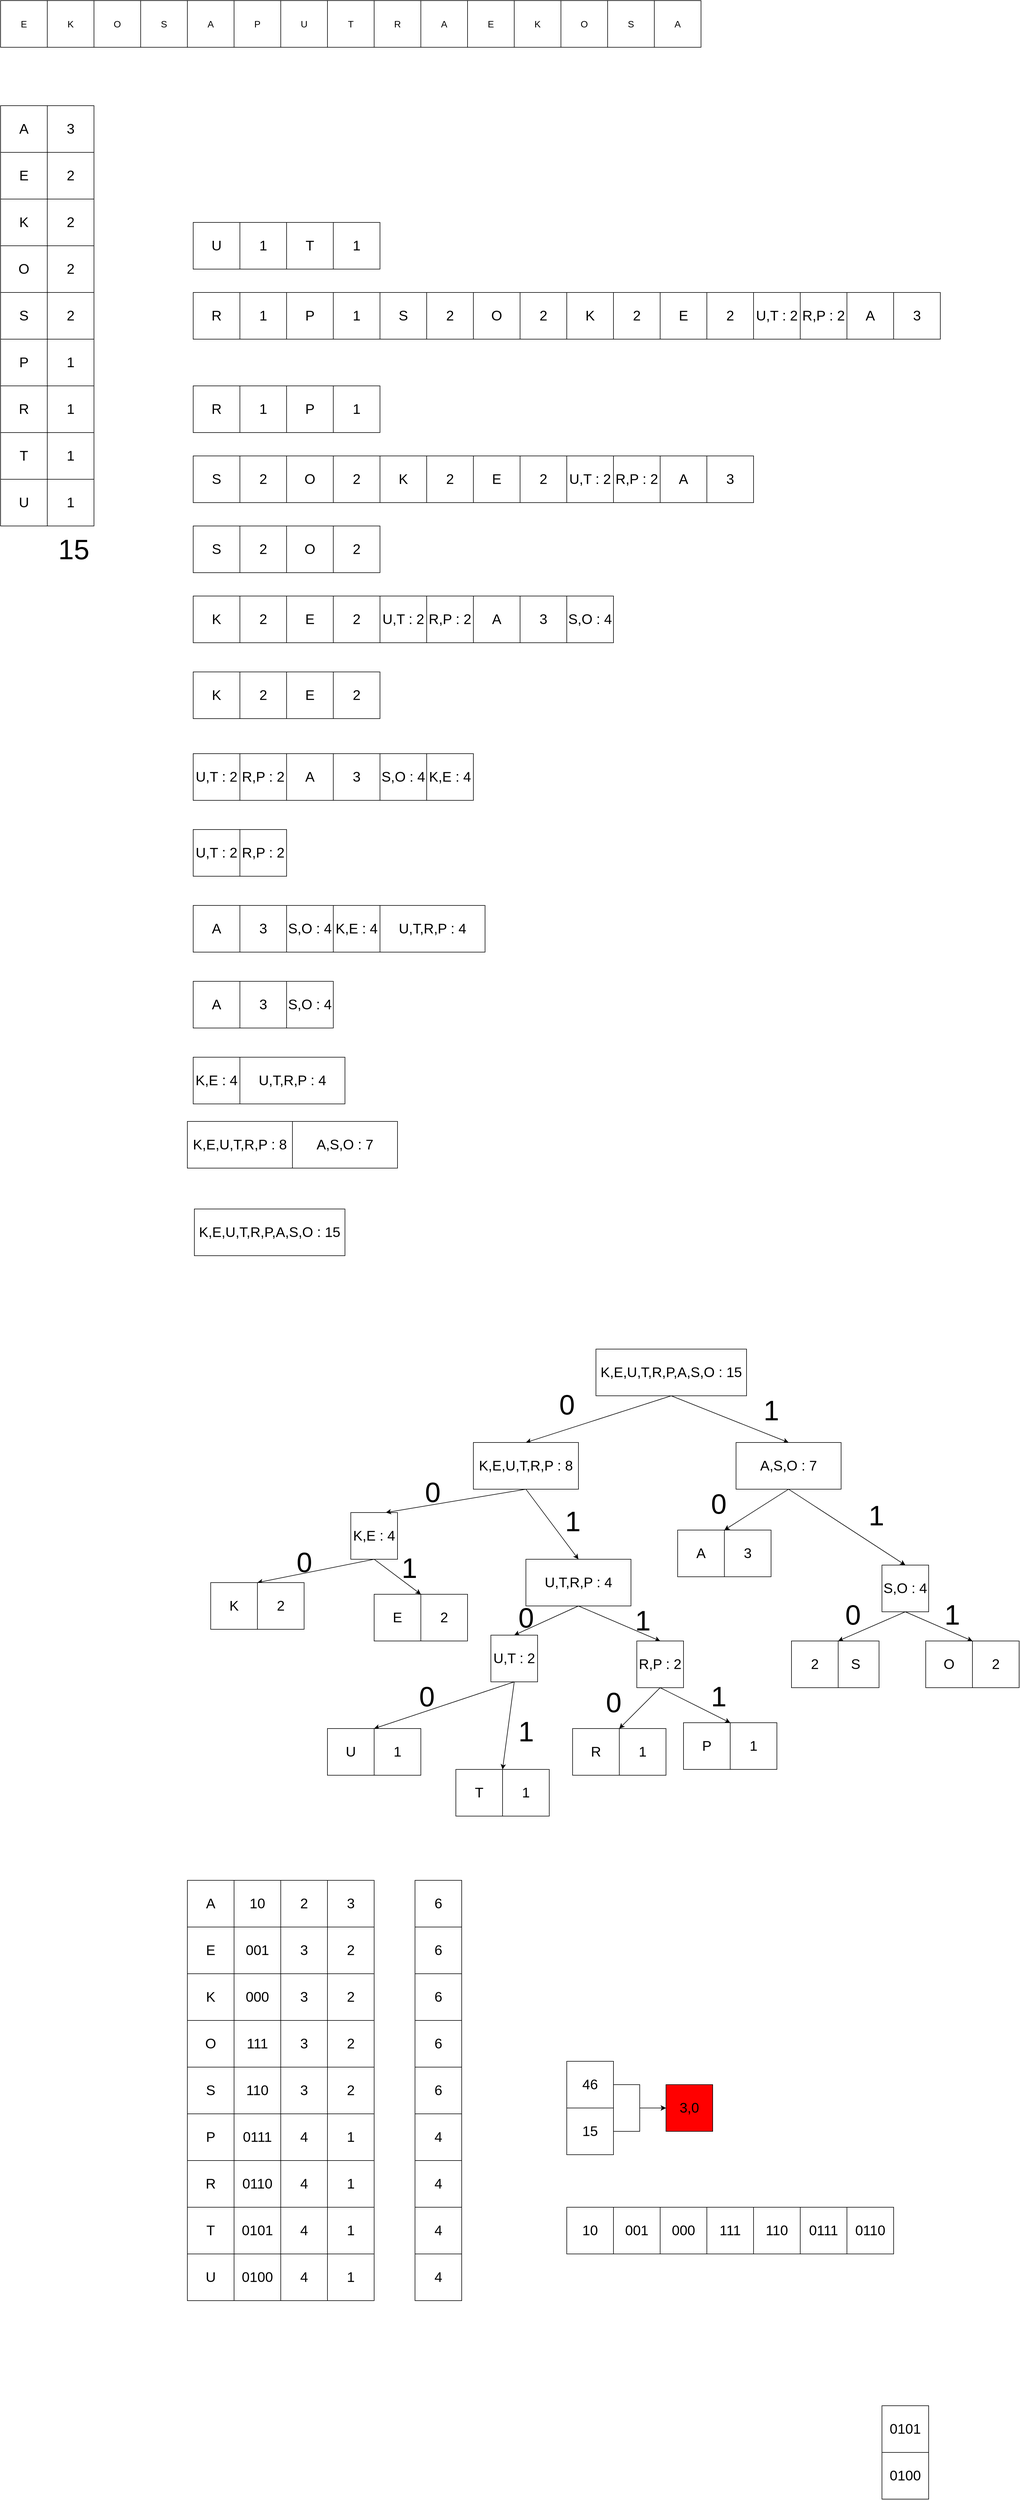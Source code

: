 <mxfile version="14.1.9" type="github">
  <diagram id="KEnG766yOONvj4ruCacH" name="Halaman-1">
    <mxGraphModel dx="1806" dy="1066" grid="1" gridSize="10" guides="1" tooltips="1" connect="1" arrows="1" fold="1" page="1" pageScale="1" pageWidth="50000" pageHeight="50000" math="0" shadow="0">
      <root>
        <mxCell id="0" />
        <mxCell id="1" parent="0" />
        <mxCell id="IFljUYkTpTAAz3V6eXWY-1" value="&lt;font size=&quot;3&quot;&gt;E&lt;/font&gt;" style="whiteSpace=wrap;html=1;aspect=fixed;" vertex="1" parent="1">
          <mxGeometry x="70" y="60" width="80" height="80" as="geometry" />
        </mxCell>
        <mxCell id="IFljUYkTpTAAz3V6eXWY-2" value="&lt;font size=&quot;3&quot;&gt;K&lt;/font&gt;" style="whiteSpace=wrap;html=1;aspect=fixed;" vertex="1" parent="1">
          <mxGeometry x="150" y="60" width="80" height="80" as="geometry" />
        </mxCell>
        <mxCell id="IFljUYkTpTAAz3V6eXWY-3" value="&lt;font size=&quot;3&quot;&gt;O&lt;/font&gt;" style="whiteSpace=wrap;html=1;aspect=fixed;" vertex="1" parent="1">
          <mxGeometry x="230" y="60" width="80" height="80" as="geometry" />
        </mxCell>
        <mxCell id="IFljUYkTpTAAz3V6eXWY-4" value="&lt;font size=&quot;3&quot;&gt;S&lt;/font&gt;" style="whiteSpace=wrap;html=1;aspect=fixed;" vertex="1" parent="1">
          <mxGeometry x="310" y="60" width="80" height="80" as="geometry" />
        </mxCell>
        <mxCell id="IFljUYkTpTAAz3V6eXWY-5" value="&lt;font size=&quot;3&quot;&gt;A&lt;/font&gt;" style="whiteSpace=wrap;html=1;aspect=fixed;" vertex="1" parent="1">
          <mxGeometry x="390" y="60" width="80" height="80" as="geometry" />
        </mxCell>
        <mxCell id="IFljUYkTpTAAz3V6eXWY-6" value="&lt;font size=&quot;3&quot;&gt;P&lt;/font&gt;" style="whiteSpace=wrap;html=1;aspect=fixed;" vertex="1" parent="1">
          <mxGeometry x="470" y="60" width="80" height="80" as="geometry" />
        </mxCell>
        <mxCell id="IFljUYkTpTAAz3V6eXWY-7" value="&lt;font size=&quot;3&quot;&gt;U&lt;/font&gt;" style="whiteSpace=wrap;html=1;aspect=fixed;" vertex="1" parent="1">
          <mxGeometry x="550" y="60" width="80" height="80" as="geometry" />
        </mxCell>
        <mxCell id="IFljUYkTpTAAz3V6eXWY-8" value="&lt;font size=&quot;3&quot;&gt;T&lt;/font&gt;" style="whiteSpace=wrap;html=1;aspect=fixed;" vertex="1" parent="1">
          <mxGeometry x="630" y="60" width="80" height="80" as="geometry" />
        </mxCell>
        <mxCell id="IFljUYkTpTAAz3V6eXWY-9" value="&lt;font size=&quot;3&quot;&gt;R&lt;/font&gt;" style="whiteSpace=wrap;html=1;aspect=fixed;" vertex="1" parent="1">
          <mxGeometry x="710" y="60" width="80" height="80" as="geometry" />
        </mxCell>
        <mxCell id="IFljUYkTpTAAz3V6eXWY-10" value="&lt;font size=&quot;3&quot;&gt;A&lt;/font&gt;" style="whiteSpace=wrap;html=1;aspect=fixed;" vertex="1" parent="1">
          <mxGeometry x="790" y="60" width="80" height="80" as="geometry" />
        </mxCell>
        <mxCell id="IFljUYkTpTAAz3V6eXWY-11" value="&lt;font size=&quot;3&quot;&gt;E&lt;/font&gt;" style="whiteSpace=wrap;html=1;aspect=fixed;" vertex="1" parent="1">
          <mxGeometry x="870" y="60" width="80" height="80" as="geometry" />
        </mxCell>
        <mxCell id="IFljUYkTpTAAz3V6eXWY-12" value="&lt;font size=&quot;3&quot;&gt;K&lt;/font&gt;" style="whiteSpace=wrap;html=1;aspect=fixed;" vertex="1" parent="1">
          <mxGeometry x="950" y="60" width="80" height="80" as="geometry" />
        </mxCell>
        <mxCell id="IFljUYkTpTAAz3V6eXWY-13" value="&lt;font size=&quot;3&quot;&gt;O&lt;/font&gt;" style="whiteSpace=wrap;html=1;aspect=fixed;" vertex="1" parent="1">
          <mxGeometry x="1030" y="60" width="80" height="80" as="geometry" />
        </mxCell>
        <mxCell id="IFljUYkTpTAAz3V6eXWY-14" value="&lt;font size=&quot;3&quot;&gt;S&lt;/font&gt;" style="whiteSpace=wrap;html=1;aspect=fixed;" vertex="1" parent="1">
          <mxGeometry x="1110" y="60" width="80" height="80" as="geometry" />
        </mxCell>
        <mxCell id="IFljUYkTpTAAz3V6eXWY-15" value="&lt;font size=&quot;3&quot;&gt;A&lt;/font&gt;" style="whiteSpace=wrap;html=1;aspect=fixed;" vertex="1" parent="1">
          <mxGeometry x="1190" y="60" width="80" height="80" as="geometry" />
        </mxCell>
        <mxCell id="IFljUYkTpTAAz3V6eXWY-16" value="&lt;font style=&quot;font-size: 24px&quot;&gt;E&lt;/font&gt;" style="whiteSpace=wrap;html=1;aspect=fixed;" vertex="1" parent="1">
          <mxGeometry x="70" y="320" width="80" height="80" as="geometry" />
        </mxCell>
        <mxCell id="IFljUYkTpTAAz3V6eXWY-17" value="&lt;font style=&quot;font-size: 24px&quot;&gt;K&lt;/font&gt;" style="whiteSpace=wrap;html=1;aspect=fixed;" vertex="1" parent="1">
          <mxGeometry x="70" y="400" width="80" height="80" as="geometry" />
        </mxCell>
        <mxCell id="IFljUYkTpTAAz3V6eXWY-18" value="&lt;font style=&quot;font-size: 24px&quot;&gt;O&lt;/font&gt;" style="whiteSpace=wrap;html=1;aspect=fixed;" vertex="1" parent="1">
          <mxGeometry x="70" y="480" width="80" height="80" as="geometry" />
        </mxCell>
        <mxCell id="IFljUYkTpTAAz3V6eXWY-19" value="&lt;font style=&quot;font-size: 24px&quot;&gt;S&lt;/font&gt;" style="whiteSpace=wrap;html=1;aspect=fixed;" vertex="1" parent="1">
          <mxGeometry x="70" y="560" width="80" height="80" as="geometry" />
        </mxCell>
        <mxCell id="IFljUYkTpTAAz3V6eXWY-20" value="&lt;font style=&quot;font-size: 24px&quot;&gt;A&lt;/font&gt;" style="whiteSpace=wrap;html=1;aspect=fixed;" vertex="1" parent="1">
          <mxGeometry x="70" y="240" width="80" height="80" as="geometry" />
        </mxCell>
        <mxCell id="IFljUYkTpTAAz3V6eXWY-21" value="&lt;font style=&quot;font-size: 24px&quot;&gt;2&lt;/font&gt;" style="whiteSpace=wrap;html=1;aspect=fixed;" vertex="1" parent="1">
          <mxGeometry x="150" y="320" width="80" height="80" as="geometry" />
        </mxCell>
        <mxCell id="IFljUYkTpTAAz3V6eXWY-22" value="&lt;font style=&quot;font-size: 24px&quot;&gt;2&lt;/font&gt;" style="whiteSpace=wrap;html=1;aspect=fixed;" vertex="1" parent="1">
          <mxGeometry x="150" y="400" width="80" height="80" as="geometry" />
        </mxCell>
        <mxCell id="IFljUYkTpTAAz3V6eXWY-23" value="&lt;font style=&quot;font-size: 24px&quot;&gt;2&lt;/font&gt;" style="whiteSpace=wrap;html=1;aspect=fixed;" vertex="1" parent="1">
          <mxGeometry x="150" y="480" width="80" height="80" as="geometry" />
        </mxCell>
        <mxCell id="IFljUYkTpTAAz3V6eXWY-24" value="&lt;font style=&quot;font-size: 24px&quot;&gt;2&lt;/font&gt;" style="whiteSpace=wrap;html=1;aspect=fixed;" vertex="1" parent="1">
          <mxGeometry x="150" y="560" width="80" height="80" as="geometry" />
        </mxCell>
        <mxCell id="IFljUYkTpTAAz3V6eXWY-25" value="&lt;font style=&quot;font-size: 24px&quot;&gt;3&lt;/font&gt;" style="whiteSpace=wrap;html=1;aspect=fixed;" vertex="1" parent="1">
          <mxGeometry x="150" y="240" width="80" height="80" as="geometry" />
        </mxCell>
        <mxCell id="IFljUYkTpTAAz3V6eXWY-26" value="&lt;font style=&quot;font-size: 24px&quot;&gt;P&lt;/font&gt;" style="whiteSpace=wrap;html=1;aspect=fixed;" vertex="1" parent="1">
          <mxGeometry x="70" y="640" width="80" height="80" as="geometry" />
        </mxCell>
        <mxCell id="IFljUYkTpTAAz3V6eXWY-27" value="&lt;span style=&quot;font-size: 24px&quot;&gt;1&lt;/span&gt;" style="whiteSpace=wrap;html=1;aspect=fixed;" vertex="1" parent="1">
          <mxGeometry x="150" y="640" width="80" height="80" as="geometry" />
        </mxCell>
        <mxCell id="IFljUYkTpTAAz3V6eXWY-28" value="&lt;font style=&quot;font-size: 24px&quot;&gt;U&lt;/font&gt;" style="whiteSpace=wrap;html=1;aspect=fixed;" vertex="1" parent="1">
          <mxGeometry x="70" y="880" width="80" height="80" as="geometry" />
        </mxCell>
        <mxCell id="IFljUYkTpTAAz3V6eXWY-29" value="&lt;span style=&quot;font-size: 24px&quot;&gt;1&lt;/span&gt;" style="whiteSpace=wrap;html=1;aspect=fixed;" vertex="1" parent="1">
          <mxGeometry x="150" y="880" width="80" height="80" as="geometry" />
        </mxCell>
        <mxCell id="IFljUYkTpTAAz3V6eXWY-30" value="&lt;font style=&quot;font-size: 24px&quot;&gt;T&lt;/font&gt;" style="whiteSpace=wrap;html=1;aspect=fixed;" vertex="1" parent="1">
          <mxGeometry x="70" y="800" width="80" height="80" as="geometry" />
        </mxCell>
        <mxCell id="IFljUYkTpTAAz3V6eXWY-31" value="&lt;span style=&quot;font-size: 24px&quot;&gt;1&lt;/span&gt;" style="whiteSpace=wrap;html=1;aspect=fixed;" vertex="1" parent="1">
          <mxGeometry x="150" y="800" width="80" height="80" as="geometry" />
        </mxCell>
        <mxCell id="IFljUYkTpTAAz3V6eXWY-32" value="&lt;font style=&quot;font-size: 24px&quot;&gt;R&lt;/font&gt;" style="whiteSpace=wrap;html=1;aspect=fixed;" vertex="1" parent="1">
          <mxGeometry x="70" y="720" width="80" height="80" as="geometry" />
        </mxCell>
        <mxCell id="IFljUYkTpTAAz3V6eXWY-33" value="&lt;span style=&quot;font-size: 24px&quot;&gt;1&lt;/span&gt;" style="whiteSpace=wrap;html=1;aspect=fixed;" vertex="1" parent="1">
          <mxGeometry x="150" y="720" width="80" height="80" as="geometry" />
        </mxCell>
        <mxCell id="IFljUYkTpTAAz3V6eXWY-81" value="&lt;font style=&quot;font-size: 24px&quot;&gt;R&lt;/font&gt;" style="whiteSpace=wrap;html=1;aspect=fixed;" vertex="1" parent="1">
          <mxGeometry x="400" y="560" width="80" height="80" as="geometry" />
        </mxCell>
        <mxCell id="IFljUYkTpTAAz3V6eXWY-82" value="&lt;span style=&quot;font-size: 24px&quot;&gt;1&lt;/span&gt;" style="whiteSpace=wrap;html=1;aspect=fixed;" vertex="1" parent="1">
          <mxGeometry x="480" y="560" width="80" height="80" as="geometry" />
        </mxCell>
        <mxCell id="IFljUYkTpTAAz3V6eXWY-83" value="&lt;font style=&quot;font-size: 24px&quot;&gt;P&lt;/font&gt;" style="whiteSpace=wrap;html=1;aspect=fixed;" vertex="1" parent="1">
          <mxGeometry x="560" y="560" width="80" height="80" as="geometry" />
        </mxCell>
        <mxCell id="IFljUYkTpTAAz3V6eXWY-84" value="&lt;span style=&quot;font-size: 24px&quot;&gt;1&lt;/span&gt;" style="whiteSpace=wrap;html=1;aspect=fixed;" vertex="1" parent="1">
          <mxGeometry x="640" y="560" width="80" height="80" as="geometry" />
        </mxCell>
        <mxCell id="IFljUYkTpTAAz3V6eXWY-85" value="&lt;font style=&quot;font-size: 24px&quot;&gt;S&lt;/font&gt;" style="whiteSpace=wrap;html=1;aspect=fixed;" vertex="1" parent="1">
          <mxGeometry x="400" y="840" width="80" height="80" as="geometry" />
        </mxCell>
        <mxCell id="IFljUYkTpTAAz3V6eXWY-86" value="&lt;font style=&quot;font-size: 24px&quot;&gt;2&lt;/font&gt;" style="whiteSpace=wrap;html=1;aspect=fixed;" vertex="1" parent="1">
          <mxGeometry x="480" y="840" width="80" height="80" as="geometry" />
        </mxCell>
        <mxCell id="IFljUYkTpTAAz3V6eXWY-87" value="&lt;font style=&quot;font-size: 24px&quot;&gt;O&lt;/font&gt;" style="whiteSpace=wrap;html=1;aspect=fixed;" vertex="1" parent="1">
          <mxGeometry x="560" y="840" width="80" height="80" as="geometry" />
        </mxCell>
        <mxCell id="IFljUYkTpTAAz3V6eXWY-88" value="&lt;font style=&quot;font-size: 24px&quot;&gt;2&lt;/font&gt;" style="whiteSpace=wrap;html=1;aspect=fixed;" vertex="1" parent="1">
          <mxGeometry x="640" y="840" width="80" height="80" as="geometry" />
        </mxCell>
        <mxCell id="IFljUYkTpTAAz3V6eXWY-89" value="&lt;font style=&quot;font-size: 24px&quot;&gt;K&lt;/font&gt;" style="whiteSpace=wrap;html=1;aspect=fixed;" vertex="1" parent="1">
          <mxGeometry x="720" y="840" width="80" height="80" as="geometry" />
        </mxCell>
        <mxCell id="IFljUYkTpTAAz3V6eXWY-90" value="&lt;font style=&quot;font-size: 24px&quot;&gt;2&lt;/font&gt;" style="whiteSpace=wrap;html=1;aspect=fixed;" vertex="1" parent="1">
          <mxGeometry x="800" y="840" width="80" height="80" as="geometry" />
        </mxCell>
        <mxCell id="IFljUYkTpTAAz3V6eXWY-91" value="&lt;font style=&quot;font-size: 24px&quot;&gt;E&lt;/font&gt;" style="whiteSpace=wrap;html=1;aspect=fixed;" vertex="1" parent="1">
          <mxGeometry x="880" y="840" width="80" height="80" as="geometry" />
        </mxCell>
        <mxCell id="IFljUYkTpTAAz3V6eXWY-92" value="&lt;font style=&quot;font-size: 24px&quot;&gt;2&lt;/font&gt;" style="whiteSpace=wrap;html=1;aspect=fixed;" vertex="1" parent="1">
          <mxGeometry x="960" y="840" width="80" height="80" as="geometry" />
        </mxCell>
        <mxCell id="IFljUYkTpTAAz3V6eXWY-93" value="&lt;font style=&quot;font-size: 24px&quot;&gt;A&lt;/font&gt;" style="whiteSpace=wrap;html=1;aspect=fixed;" vertex="1" parent="1">
          <mxGeometry x="1200" y="840" width="80" height="80" as="geometry" />
        </mxCell>
        <mxCell id="IFljUYkTpTAAz3V6eXWY-94" value="&lt;font style=&quot;font-size: 24px&quot;&gt;3&lt;/font&gt;" style="whiteSpace=wrap;html=1;aspect=fixed;" vertex="1" parent="1">
          <mxGeometry x="1280" y="840" width="80" height="80" as="geometry" />
        </mxCell>
        <mxCell id="IFljUYkTpTAAz3V6eXWY-95" value="&lt;font style=&quot;font-size: 24px&quot;&gt;U&lt;/font&gt;" style="whiteSpace=wrap;html=1;aspect=fixed;" vertex="1" parent="1">
          <mxGeometry x="400" y="440" width="80" height="80" as="geometry" />
        </mxCell>
        <mxCell id="IFljUYkTpTAAz3V6eXWY-96" value="&lt;span style=&quot;font-size: 24px&quot;&gt;1&lt;/span&gt;" style="whiteSpace=wrap;html=1;aspect=fixed;" vertex="1" parent="1">
          <mxGeometry x="480" y="440" width="80" height="80" as="geometry" />
        </mxCell>
        <mxCell id="IFljUYkTpTAAz3V6eXWY-97" value="&lt;font style=&quot;font-size: 24px&quot;&gt;T&lt;/font&gt;" style="whiteSpace=wrap;html=1;aspect=fixed;" vertex="1" parent="1">
          <mxGeometry x="560" y="440" width="80" height="80" as="geometry" />
        </mxCell>
        <mxCell id="IFljUYkTpTAAz3V6eXWY-98" value="&lt;span style=&quot;font-size: 24px&quot;&gt;1&lt;/span&gt;" style="whiteSpace=wrap;html=1;aspect=fixed;" vertex="1" parent="1">
          <mxGeometry x="640" y="440" width="80" height="80" as="geometry" />
        </mxCell>
        <mxCell id="IFljUYkTpTAAz3V6eXWY-99" value="&lt;span style=&quot;font-size: 24px&quot;&gt;U,T : 2&lt;/span&gt;" style="whiteSpace=wrap;html=1;aspect=fixed;" vertex="1" parent="1">
          <mxGeometry x="1040" y="840" width="80" height="80" as="geometry" />
        </mxCell>
        <mxCell id="IFljUYkTpTAAz3V6eXWY-105" value="&lt;font style=&quot;font-size: 24px&quot;&gt;R&lt;/font&gt;" style="whiteSpace=wrap;html=1;aspect=fixed;" vertex="1" parent="1">
          <mxGeometry x="400" y="720" width="80" height="80" as="geometry" />
        </mxCell>
        <mxCell id="IFljUYkTpTAAz3V6eXWY-106" value="&lt;span style=&quot;font-size: 24px&quot;&gt;1&lt;/span&gt;" style="whiteSpace=wrap;html=1;aspect=fixed;" vertex="1" parent="1">
          <mxGeometry x="480" y="720" width="80" height="80" as="geometry" />
        </mxCell>
        <mxCell id="IFljUYkTpTAAz3V6eXWY-107" value="&lt;font style=&quot;font-size: 24px&quot;&gt;P&lt;/font&gt;" style="whiteSpace=wrap;html=1;aspect=fixed;" vertex="1" parent="1">
          <mxGeometry x="560" y="720" width="80" height="80" as="geometry" />
        </mxCell>
        <mxCell id="IFljUYkTpTAAz3V6eXWY-108" value="&lt;span style=&quot;font-size: 24px&quot;&gt;1&lt;/span&gt;" style="whiteSpace=wrap;html=1;aspect=fixed;" vertex="1" parent="1">
          <mxGeometry x="640" y="720" width="80" height="80" as="geometry" />
        </mxCell>
        <mxCell id="IFljUYkTpTAAz3V6eXWY-109" value="&lt;span style=&quot;font-size: 24px&quot;&gt;R,P : 2&lt;/span&gt;" style="whiteSpace=wrap;html=1;aspect=fixed;" vertex="1" parent="1">
          <mxGeometry x="1120" y="840" width="80" height="80" as="geometry" />
        </mxCell>
        <mxCell id="IFljUYkTpTAAz3V6eXWY-110" value="&lt;font style=&quot;font-size: 24px&quot;&gt;S&lt;/font&gt;" style="whiteSpace=wrap;html=1;aspect=fixed;" vertex="1" parent="1">
          <mxGeometry x="400" y="960" width="80" height="80" as="geometry" />
        </mxCell>
        <mxCell id="IFljUYkTpTAAz3V6eXWY-111" value="&lt;font style=&quot;font-size: 24px&quot;&gt;2&lt;/font&gt;" style="whiteSpace=wrap;html=1;aspect=fixed;" vertex="1" parent="1">
          <mxGeometry x="480" y="960" width="80" height="80" as="geometry" />
        </mxCell>
        <mxCell id="IFljUYkTpTAAz3V6eXWY-112" value="&lt;font style=&quot;font-size: 24px&quot;&gt;O&lt;/font&gt;" style="whiteSpace=wrap;html=1;aspect=fixed;" vertex="1" parent="1">
          <mxGeometry x="560" y="960" width="80" height="80" as="geometry" />
        </mxCell>
        <mxCell id="IFljUYkTpTAAz3V6eXWY-113" value="&lt;font style=&quot;font-size: 24px&quot;&gt;2&lt;/font&gt;" style="whiteSpace=wrap;html=1;aspect=fixed;" vertex="1" parent="1">
          <mxGeometry x="640" y="960" width="80" height="80" as="geometry" />
        </mxCell>
        <mxCell id="IFljUYkTpTAAz3V6eXWY-114" value="&lt;font style=&quot;font-size: 24px&quot;&gt;S,O : 4&lt;/font&gt;" style="whiteSpace=wrap;html=1;aspect=fixed;" vertex="1" parent="1">
          <mxGeometry x="1040" y="1080" width="80" height="80" as="geometry" />
        </mxCell>
        <mxCell id="IFljUYkTpTAAz3V6eXWY-115" value="&lt;font style=&quot;font-size: 24px&quot;&gt;K&lt;/font&gt;" style="whiteSpace=wrap;html=1;aspect=fixed;" vertex="1" parent="1">
          <mxGeometry x="400" y="1080" width="80" height="80" as="geometry" />
        </mxCell>
        <mxCell id="IFljUYkTpTAAz3V6eXWY-116" value="&lt;font style=&quot;font-size: 24px&quot;&gt;2&lt;/font&gt;" style="whiteSpace=wrap;html=1;aspect=fixed;" vertex="1" parent="1">
          <mxGeometry x="480" y="1080" width="80" height="80" as="geometry" />
        </mxCell>
        <mxCell id="IFljUYkTpTAAz3V6eXWY-117" value="&lt;font style=&quot;font-size: 24px&quot;&gt;E&lt;/font&gt;" style="whiteSpace=wrap;html=1;aspect=fixed;" vertex="1" parent="1">
          <mxGeometry x="560" y="1080" width="80" height="80" as="geometry" />
        </mxCell>
        <mxCell id="IFljUYkTpTAAz3V6eXWY-118" value="&lt;font style=&quot;font-size: 24px&quot;&gt;2&lt;/font&gt;" style="whiteSpace=wrap;html=1;aspect=fixed;" vertex="1" parent="1">
          <mxGeometry x="640" y="1080" width="80" height="80" as="geometry" />
        </mxCell>
        <mxCell id="IFljUYkTpTAAz3V6eXWY-119" value="&lt;font style=&quot;font-size: 24px&quot;&gt;A&lt;/font&gt;" style="whiteSpace=wrap;html=1;aspect=fixed;" vertex="1" parent="1">
          <mxGeometry x="880" y="1080" width="80" height="80" as="geometry" />
        </mxCell>
        <mxCell id="IFljUYkTpTAAz3V6eXWY-120" value="&lt;font style=&quot;font-size: 24px&quot;&gt;3&lt;/font&gt;" style="whiteSpace=wrap;html=1;aspect=fixed;" vertex="1" parent="1">
          <mxGeometry x="960" y="1080" width="80" height="80" as="geometry" />
        </mxCell>
        <mxCell id="IFljUYkTpTAAz3V6eXWY-121" value="&lt;span style=&quot;font-size: 24px&quot;&gt;U,T : 2&lt;/span&gt;" style="whiteSpace=wrap;html=1;aspect=fixed;" vertex="1" parent="1">
          <mxGeometry x="720" y="1080" width="80" height="80" as="geometry" />
        </mxCell>
        <mxCell id="IFljUYkTpTAAz3V6eXWY-122" value="&lt;span style=&quot;font-size: 24px&quot;&gt;R,P : 2&lt;/span&gt;" style="whiteSpace=wrap;html=1;aspect=fixed;" vertex="1" parent="1">
          <mxGeometry x="800" y="1080" width="80" height="80" as="geometry" />
        </mxCell>
        <mxCell id="IFljUYkTpTAAz3V6eXWY-123" value="&lt;font style=&quot;font-size: 24px&quot;&gt;K&lt;/font&gt;" style="whiteSpace=wrap;html=1;aspect=fixed;" vertex="1" parent="1">
          <mxGeometry x="400" y="1210" width="80" height="80" as="geometry" />
        </mxCell>
        <mxCell id="IFljUYkTpTAAz3V6eXWY-124" value="&lt;font style=&quot;font-size: 24px&quot;&gt;2&lt;/font&gt;" style="whiteSpace=wrap;html=1;aspect=fixed;" vertex="1" parent="1">
          <mxGeometry x="480" y="1210" width="80" height="80" as="geometry" />
        </mxCell>
        <mxCell id="IFljUYkTpTAAz3V6eXWY-125" value="&lt;font style=&quot;font-size: 24px&quot;&gt;E&lt;/font&gt;" style="whiteSpace=wrap;html=1;aspect=fixed;" vertex="1" parent="1">
          <mxGeometry x="560" y="1210" width="80" height="80" as="geometry" />
        </mxCell>
        <mxCell id="IFljUYkTpTAAz3V6eXWY-126" value="&lt;font style=&quot;font-size: 24px&quot;&gt;2&lt;/font&gt;" style="whiteSpace=wrap;html=1;aspect=fixed;" vertex="1" parent="1">
          <mxGeometry x="640" y="1210" width="80" height="80" as="geometry" />
        </mxCell>
        <mxCell id="IFljUYkTpTAAz3V6eXWY-127" value="&lt;font style=&quot;font-size: 24px&quot;&gt;K,E : 4&lt;/font&gt;" style="whiteSpace=wrap;html=1;aspect=fixed;" vertex="1" parent="1">
          <mxGeometry x="640" y="1610" width="80" height="80" as="geometry" />
        </mxCell>
        <mxCell id="IFljUYkTpTAAz3V6eXWY-128" value="&lt;font style=&quot;font-size: 24px&quot;&gt;S,O : 4&lt;/font&gt;" style="whiteSpace=wrap;html=1;aspect=fixed;" vertex="1" parent="1">
          <mxGeometry x="560" y="1610" width="80" height="80" as="geometry" />
        </mxCell>
        <mxCell id="IFljUYkTpTAAz3V6eXWY-129" value="&lt;font style=&quot;font-size: 24px&quot;&gt;A&lt;/font&gt;" style="whiteSpace=wrap;html=1;aspect=fixed;" vertex="1" parent="1">
          <mxGeometry x="400" y="1610" width="80" height="80" as="geometry" />
        </mxCell>
        <mxCell id="IFljUYkTpTAAz3V6eXWY-130" value="&lt;font style=&quot;font-size: 24px&quot;&gt;3&lt;/font&gt;" style="whiteSpace=wrap;html=1;aspect=fixed;" vertex="1" parent="1">
          <mxGeometry x="480" y="1610" width="80" height="80" as="geometry" />
        </mxCell>
        <mxCell id="IFljUYkTpTAAz3V6eXWY-131" value="&lt;span style=&quot;font-size: 24px&quot;&gt;U,T : 2&lt;/span&gt;" style="whiteSpace=wrap;html=1;aspect=fixed;" vertex="1" parent="1">
          <mxGeometry x="400" y="1350" width="80" height="80" as="geometry" />
        </mxCell>
        <mxCell id="IFljUYkTpTAAz3V6eXWY-132" value="&lt;span style=&quot;font-size: 24px&quot;&gt;R,P : 2&lt;/span&gt;" style="whiteSpace=wrap;html=1;aspect=fixed;" vertex="1" parent="1">
          <mxGeometry x="480" y="1350" width="80" height="80" as="geometry" />
        </mxCell>
        <mxCell id="IFljUYkTpTAAz3V6eXWY-133" value="&lt;span style=&quot;font-size: 24px&quot;&gt;U,T : 2&lt;/span&gt;" style="whiteSpace=wrap;html=1;aspect=fixed;" vertex="1" parent="1">
          <mxGeometry x="400" y="1480" width="80" height="80" as="geometry" />
        </mxCell>
        <mxCell id="IFljUYkTpTAAz3V6eXWY-134" value="&lt;span style=&quot;font-size: 24px&quot;&gt;R,P : 2&lt;/span&gt;" style="whiteSpace=wrap;html=1;aspect=fixed;" vertex="1" parent="1">
          <mxGeometry x="480" y="1480" width="80" height="80" as="geometry" />
        </mxCell>
        <mxCell id="IFljUYkTpTAAz3V6eXWY-139" value="&lt;font style=&quot;font-size: 24px&quot;&gt;U,T,R,P : 4&lt;/font&gt;" style="rounded=0;whiteSpace=wrap;html=1;" vertex="1" parent="1">
          <mxGeometry x="720" y="1610" width="180" height="80" as="geometry" />
        </mxCell>
        <mxCell id="IFljUYkTpTAAz3V6eXWY-140" value="&lt;font style=&quot;font-size: 24px&quot;&gt;K,E : 4&lt;/font&gt;" style="whiteSpace=wrap;html=1;aspect=fixed;" vertex="1" parent="1">
          <mxGeometry x="800" y="1350" width="80" height="80" as="geometry" />
        </mxCell>
        <mxCell id="IFljUYkTpTAAz3V6eXWY-141" value="&lt;font style=&quot;font-size: 24px&quot;&gt;S,O : 4&lt;/font&gt;" style="whiteSpace=wrap;html=1;aspect=fixed;" vertex="1" parent="1">
          <mxGeometry x="720" y="1350" width="80" height="80" as="geometry" />
        </mxCell>
        <mxCell id="IFljUYkTpTAAz3V6eXWY-142" value="&lt;font style=&quot;font-size: 24px&quot;&gt;A&lt;/font&gt;" style="whiteSpace=wrap;html=1;aspect=fixed;" vertex="1" parent="1">
          <mxGeometry x="560" y="1350" width="80" height="80" as="geometry" />
        </mxCell>
        <mxCell id="IFljUYkTpTAAz3V6eXWY-143" value="&lt;font style=&quot;font-size: 24px&quot;&gt;3&lt;/font&gt;" style="whiteSpace=wrap;html=1;aspect=fixed;" vertex="1" parent="1">
          <mxGeometry x="640" y="1350" width="80" height="80" as="geometry" />
        </mxCell>
        <mxCell id="IFljUYkTpTAAz3V6eXWY-226" style="edgeStyle=none;rounded=0;orthogonalLoop=1;jettySize=auto;html=1;exitX=0.5;exitY=1;exitDx=0;exitDy=0;entryX=1;entryY=0;entryDx=0;entryDy=0;" edge="1" parent="1" source="IFljUYkTpTAAz3V6eXWY-145" target="IFljUYkTpTAAz3V6eXWY-224">
          <mxGeometry relative="1" as="geometry" />
        </mxCell>
        <mxCell id="IFljUYkTpTAAz3V6eXWY-227" style="edgeStyle=none;rounded=0;orthogonalLoop=1;jettySize=auto;html=1;exitX=0.5;exitY=1;exitDx=0;exitDy=0;entryX=1;entryY=0;entryDx=0;entryDy=0;" edge="1" parent="1" source="IFljUYkTpTAAz3V6eXWY-145" target="IFljUYkTpTAAz3V6eXWY-223">
          <mxGeometry relative="1" as="geometry" />
        </mxCell>
        <mxCell id="IFljUYkTpTAAz3V6eXWY-145" value="&lt;font style=&quot;font-size: 24px&quot;&gt;S,O : 4&lt;/font&gt;" style="whiteSpace=wrap;html=1;aspect=fixed;" vertex="1" parent="1">
          <mxGeometry x="1580" y="2740" width="80" height="80" as="geometry" />
        </mxCell>
        <mxCell id="IFljUYkTpTAAz3V6eXWY-146" value="&lt;font style=&quot;font-size: 24px&quot;&gt;A&lt;/font&gt;" style="whiteSpace=wrap;html=1;aspect=fixed;" vertex="1" parent="1">
          <mxGeometry x="1230" y="2680" width="80" height="80" as="geometry" />
        </mxCell>
        <mxCell id="IFljUYkTpTAAz3V6eXWY-147" value="&lt;font style=&quot;font-size: 24px&quot;&gt;3&lt;/font&gt;" style="whiteSpace=wrap;html=1;aspect=fixed;" vertex="1" parent="1">
          <mxGeometry x="1310" y="2680" width="80" height="80" as="geometry" />
        </mxCell>
        <mxCell id="IFljUYkTpTAAz3V6eXWY-149" value="&lt;span style=&quot;font-size: 24px&quot;&gt;A,S,O : 7&lt;/span&gt;" style="rounded=0;whiteSpace=wrap;html=1;" vertex="1" parent="1">
          <mxGeometry x="570" y="1980" width="180" height="80" as="geometry" />
        </mxCell>
        <mxCell id="IFljUYkTpTAAz3V6eXWY-150" value="&lt;font style=&quot;font-size: 24px&quot;&gt;K,E : 4&lt;/font&gt;" style="whiteSpace=wrap;html=1;aspect=fixed;" vertex="1" parent="1">
          <mxGeometry x="400" y="1870" width="80" height="80" as="geometry" />
        </mxCell>
        <mxCell id="IFljUYkTpTAAz3V6eXWY-154" value="&lt;font style=&quot;font-size: 24px&quot;&gt;U,T,R,P : 4&lt;/font&gt;" style="rounded=0;whiteSpace=wrap;html=1;" vertex="1" parent="1">
          <mxGeometry x="480" y="1870" width="180" height="80" as="geometry" />
        </mxCell>
        <mxCell id="IFljUYkTpTAAz3V6eXWY-165" value="&lt;font style=&quot;font-size: 24px&quot;&gt;S&lt;/font&gt;" style="whiteSpace=wrap;html=1;aspect=fixed;" vertex="1" parent="1">
          <mxGeometry x="720" y="560" width="80" height="80" as="geometry" />
        </mxCell>
        <mxCell id="IFljUYkTpTAAz3V6eXWY-166" value="&lt;font style=&quot;font-size: 24px&quot;&gt;2&lt;/font&gt;" style="whiteSpace=wrap;html=1;aspect=fixed;" vertex="1" parent="1">
          <mxGeometry x="800" y="560" width="80" height="80" as="geometry" />
        </mxCell>
        <mxCell id="IFljUYkTpTAAz3V6eXWY-167" value="&lt;font style=&quot;font-size: 24px&quot;&gt;O&lt;/font&gt;" style="whiteSpace=wrap;html=1;aspect=fixed;" vertex="1" parent="1">
          <mxGeometry x="880" y="560" width="80" height="80" as="geometry" />
        </mxCell>
        <mxCell id="IFljUYkTpTAAz3V6eXWY-168" value="&lt;font style=&quot;font-size: 24px&quot;&gt;2&lt;/font&gt;" style="whiteSpace=wrap;html=1;aspect=fixed;" vertex="1" parent="1">
          <mxGeometry x="960" y="560" width="80" height="80" as="geometry" />
        </mxCell>
        <mxCell id="IFljUYkTpTAAz3V6eXWY-169" value="&lt;font style=&quot;font-size: 24px&quot;&gt;K&lt;/font&gt;" style="whiteSpace=wrap;html=1;aspect=fixed;" vertex="1" parent="1">
          <mxGeometry x="1040" y="560" width="80" height="80" as="geometry" />
        </mxCell>
        <mxCell id="IFljUYkTpTAAz3V6eXWY-170" value="&lt;font style=&quot;font-size: 24px&quot;&gt;2&lt;/font&gt;" style="whiteSpace=wrap;html=1;aspect=fixed;" vertex="1" parent="1">
          <mxGeometry x="1120" y="560" width="80" height="80" as="geometry" />
        </mxCell>
        <mxCell id="IFljUYkTpTAAz3V6eXWY-171" value="&lt;font style=&quot;font-size: 24px&quot;&gt;E&lt;/font&gt;" style="whiteSpace=wrap;html=1;aspect=fixed;" vertex="1" parent="1">
          <mxGeometry x="1200" y="560" width="80" height="80" as="geometry" />
        </mxCell>
        <mxCell id="IFljUYkTpTAAz3V6eXWY-172" value="&lt;font style=&quot;font-size: 24px&quot;&gt;2&lt;/font&gt;" style="whiteSpace=wrap;html=1;aspect=fixed;" vertex="1" parent="1">
          <mxGeometry x="1280" y="560" width="80" height="80" as="geometry" />
        </mxCell>
        <mxCell id="IFljUYkTpTAAz3V6eXWY-173" value="&lt;font style=&quot;font-size: 24px&quot;&gt;A&lt;/font&gt;" style="whiteSpace=wrap;html=1;aspect=fixed;" vertex="1" parent="1">
          <mxGeometry x="1520" y="560" width="80" height="80" as="geometry" />
        </mxCell>
        <mxCell id="IFljUYkTpTAAz3V6eXWY-174" value="&lt;font style=&quot;font-size: 24px&quot;&gt;3&lt;/font&gt;" style="whiteSpace=wrap;html=1;aspect=fixed;" vertex="1" parent="1">
          <mxGeometry x="1600" y="560" width="80" height="80" as="geometry" />
        </mxCell>
        <mxCell id="IFljUYkTpTAAz3V6eXWY-175" value="&lt;span style=&quot;font-size: 24px&quot;&gt;U,T : 2&lt;/span&gt;" style="whiteSpace=wrap;html=1;aspect=fixed;" vertex="1" parent="1">
          <mxGeometry x="1360" y="560" width="80" height="80" as="geometry" />
        </mxCell>
        <mxCell id="IFljUYkTpTAAz3V6eXWY-176" value="&lt;span style=&quot;font-size: 24px&quot;&gt;R,P : 2&lt;/span&gt;" style="whiteSpace=wrap;html=1;aspect=fixed;" vertex="1" parent="1">
          <mxGeometry x="1440" y="560" width="80" height="80" as="geometry" />
        </mxCell>
        <mxCell id="IFljUYkTpTAAz3V6eXWY-232" style="edgeStyle=none;rounded=0;orthogonalLoop=1;jettySize=auto;html=1;exitX=0.5;exitY=1;exitDx=0;exitDy=0;entryX=0;entryY=0;entryDx=0;entryDy=0;" edge="1" parent="1" source="IFljUYkTpTAAz3V6eXWY-196" target="IFljUYkTpTAAz3V6eXWY-229">
          <mxGeometry relative="1" as="geometry" />
        </mxCell>
        <mxCell id="IFljUYkTpTAAz3V6eXWY-234" style="edgeStyle=none;rounded=0;orthogonalLoop=1;jettySize=auto;html=1;exitX=0.5;exitY=1;exitDx=0;exitDy=0;entryX=0;entryY=0;entryDx=0;entryDy=0;" edge="1" parent="1" source="IFljUYkTpTAAz3V6eXWY-196" target="IFljUYkTpTAAz3V6eXWY-231">
          <mxGeometry relative="1" as="geometry" />
        </mxCell>
        <mxCell id="IFljUYkTpTAAz3V6eXWY-196" value="&lt;font style=&quot;font-size: 24px&quot;&gt;K,E : 4&lt;/font&gt;" style="whiteSpace=wrap;html=1;aspect=fixed;" vertex="1" parent="1">
          <mxGeometry x="670" y="2650" width="80" height="80" as="geometry" />
        </mxCell>
        <mxCell id="IFljUYkTpTAAz3V6eXWY-220" style="edgeStyle=none;rounded=0;orthogonalLoop=1;jettySize=auto;html=1;exitX=0.5;exitY=1;exitDx=0;exitDy=0;entryX=0.5;entryY=0;entryDx=0;entryDy=0;" edge="1" parent="1" source="IFljUYkTpTAAz3V6eXWY-197" target="IFljUYkTpTAAz3V6eXWY-219">
          <mxGeometry relative="1" as="geometry" />
        </mxCell>
        <mxCell id="IFljUYkTpTAAz3V6eXWY-221" style="edgeStyle=none;rounded=0;orthogonalLoop=1;jettySize=auto;html=1;exitX=0.5;exitY=1;exitDx=0;exitDy=0;entryX=0.5;entryY=0;entryDx=0;entryDy=0;" edge="1" parent="1" source="IFljUYkTpTAAz3V6eXWY-197" target="IFljUYkTpTAAz3V6eXWY-218">
          <mxGeometry relative="1" as="geometry" />
        </mxCell>
        <mxCell id="IFljUYkTpTAAz3V6eXWY-197" value="&lt;font style=&quot;font-size: 24px&quot;&gt;U,T,R,P : 4&lt;/font&gt;" style="rounded=0;whiteSpace=wrap;html=1;" vertex="1" parent="1">
          <mxGeometry x="970" y="2730" width="180" height="80" as="geometry" />
        </mxCell>
        <mxCell id="IFljUYkTpTAAz3V6eXWY-198" value="&lt;font style=&quot;font-size: 24px&quot;&gt;K,E,U,T,R,P : 8&lt;/font&gt;" style="rounded=0;whiteSpace=wrap;html=1;" vertex="1" parent="1">
          <mxGeometry x="390" y="1980" width="180" height="80" as="geometry" />
        </mxCell>
        <mxCell id="IFljUYkTpTAAz3V6eXWY-201" value="&lt;span style=&quot;font-size: 24px&quot;&gt;K,E,U,T,R,P,&lt;/span&gt;&lt;span style=&quot;font-size: 24px&quot;&gt;A,S,O : 15&lt;/span&gt;" style="rounded=0;whiteSpace=wrap;html=1;" vertex="1" parent="1">
          <mxGeometry x="402" y="2130" width="258" height="80" as="geometry" />
        </mxCell>
        <mxCell id="IFljUYkTpTAAz3V6eXWY-205" value="&lt;font style=&quot;font-size: 48px&quot;&gt;15&lt;/font&gt;" style="text;html=1;resizable=0;autosize=1;align=center;verticalAlign=middle;points=[];fillColor=none;strokeColor=none;rounded=0;" vertex="1" parent="1">
          <mxGeometry x="160" y="985" width="70" height="30" as="geometry" />
        </mxCell>
        <mxCell id="IFljUYkTpTAAz3V6eXWY-209" style="edgeStyle=none;rounded=0;orthogonalLoop=1;jettySize=auto;html=1;exitX=0.5;exitY=1;exitDx=0;exitDy=0;entryX=0.5;entryY=0;entryDx=0;entryDy=0;" edge="1" parent="1" source="IFljUYkTpTAAz3V6eXWY-206" target="IFljUYkTpTAAz3V6eXWY-207">
          <mxGeometry relative="1" as="geometry" />
        </mxCell>
        <mxCell id="IFljUYkTpTAAz3V6eXWY-210" style="edgeStyle=none;rounded=0;orthogonalLoop=1;jettySize=auto;html=1;exitX=0.5;exitY=1;exitDx=0;exitDy=0;entryX=0.5;entryY=0;entryDx=0;entryDy=0;" edge="1" parent="1" source="IFljUYkTpTAAz3V6eXWY-206" target="IFljUYkTpTAAz3V6eXWY-208">
          <mxGeometry relative="1" as="geometry" />
        </mxCell>
        <mxCell id="IFljUYkTpTAAz3V6eXWY-206" value="&lt;span style=&quot;font-size: 24px&quot;&gt;K,E,U,T,R,P,&lt;/span&gt;&lt;span style=&quot;font-size: 24px&quot;&gt;A,S,O : 15&lt;/span&gt;" style="rounded=0;whiteSpace=wrap;html=1;" vertex="1" parent="1">
          <mxGeometry x="1090" y="2370" width="258" height="80" as="geometry" />
        </mxCell>
        <mxCell id="IFljUYkTpTAAz3V6eXWY-211" style="edgeStyle=none;rounded=0;orthogonalLoop=1;jettySize=auto;html=1;exitX=0.5;exitY=1;exitDx=0;exitDy=0;entryX=0.5;entryY=0;entryDx=0;entryDy=0;" edge="1" parent="1" source="IFljUYkTpTAAz3V6eXWY-207" target="IFljUYkTpTAAz3V6eXWY-145">
          <mxGeometry relative="1" as="geometry" />
        </mxCell>
        <mxCell id="IFljUYkTpTAAz3V6eXWY-212" style="edgeStyle=none;rounded=0;orthogonalLoop=1;jettySize=auto;html=1;exitX=0.5;exitY=1;exitDx=0;exitDy=0;entryX=0;entryY=0;entryDx=0;entryDy=0;" edge="1" parent="1" source="IFljUYkTpTAAz3V6eXWY-207" target="IFljUYkTpTAAz3V6eXWY-147">
          <mxGeometry relative="1" as="geometry" />
        </mxCell>
        <mxCell id="IFljUYkTpTAAz3V6eXWY-207" value="&lt;span style=&quot;font-size: 24px&quot;&gt;A,S,O : 7&lt;/span&gt;" style="rounded=0;whiteSpace=wrap;html=1;" vertex="1" parent="1">
          <mxGeometry x="1330" y="2530" width="180" height="80" as="geometry" />
        </mxCell>
        <mxCell id="IFljUYkTpTAAz3V6eXWY-216" style="edgeStyle=none;rounded=0;orthogonalLoop=1;jettySize=auto;html=1;exitX=0.5;exitY=1;exitDx=0;exitDy=0;entryX=0.5;entryY=0;entryDx=0;entryDy=0;" edge="1" parent="1" source="IFljUYkTpTAAz3V6eXWY-208" target="IFljUYkTpTAAz3V6eXWY-197">
          <mxGeometry relative="1" as="geometry" />
        </mxCell>
        <mxCell id="IFljUYkTpTAAz3V6eXWY-217" style="edgeStyle=none;rounded=0;orthogonalLoop=1;jettySize=auto;html=1;exitX=0.5;exitY=1;exitDx=0;exitDy=0;entryX=0.75;entryY=0;entryDx=0;entryDy=0;" edge="1" parent="1" source="IFljUYkTpTAAz3V6eXWY-208" target="IFljUYkTpTAAz3V6eXWY-196">
          <mxGeometry relative="1" as="geometry" />
        </mxCell>
        <mxCell id="IFljUYkTpTAAz3V6eXWY-208" value="&lt;font style=&quot;font-size: 24px&quot;&gt;K,E,U,T,R,P : 8&lt;/font&gt;" style="rounded=0;whiteSpace=wrap;html=1;" vertex="1" parent="1">
          <mxGeometry x="880" y="2530" width="180" height="80" as="geometry" />
        </mxCell>
        <mxCell id="IFljUYkTpTAAz3V6eXWY-213" value="&lt;font style=&quot;font-size: 24px&quot;&gt;S,O : 4&lt;/font&gt;" style="whiteSpace=wrap;html=1;aspect=fixed;" vertex="1" parent="1">
          <mxGeometry x="560" y="1740" width="80" height="80" as="geometry" />
        </mxCell>
        <mxCell id="IFljUYkTpTAAz3V6eXWY-214" value="&lt;font style=&quot;font-size: 24px&quot;&gt;A&lt;/font&gt;" style="whiteSpace=wrap;html=1;aspect=fixed;" vertex="1" parent="1">
          <mxGeometry x="400" y="1740" width="80" height="80" as="geometry" />
        </mxCell>
        <mxCell id="IFljUYkTpTAAz3V6eXWY-215" value="&lt;font style=&quot;font-size: 24px&quot;&gt;3&lt;/font&gt;" style="whiteSpace=wrap;html=1;aspect=fixed;" vertex="1" parent="1">
          <mxGeometry x="480" y="1740" width="80" height="80" as="geometry" />
        </mxCell>
        <mxCell id="IFljUYkTpTAAz3V6eXWY-245" style="edgeStyle=none;rounded=0;orthogonalLoop=1;jettySize=auto;html=1;exitX=0.5;exitY=1;exitDx=0;exitDy=0;entryX=0;entryY=0;entryDx=0;entryDy=0;" edge="1" parent="1" source="IFljUYkTpTAAz3V6eXWY-218" target="IFljUYkTpTAAz3V6eXWY-242">
          <mxGeometry relative="1" as="geometry" />
        </mxCell>
        <mxCell id="IFljUYkTpTAAz3V6eXWY-246" style="edgeStyle=none;rounded=0;orthogonalLoop=1;jettySize=auto;html=1;exitX=0.5;exitY=1;exitDx=0;exitDy=0;entryX=0;entryY=0;entryDx=0;entryDy=0;" edge="1" parent="1" source="IFljUYkTpTAAz3V6eXWY-218" target="IFljUYkTpTAAz3V6eXWY-244">
          <mxGeometry relative="1" as="geometry" />
        </mxCell>
        <mxCell id="IFljUYkTpTAAz3V6eXWY-218" value="&lt;span style=&quot;font-size: 24px&quot;&gt;U,T : 2&lt;/span&gt;" style="whiteSpace=wrap;html=1;aspect=fixed;" vertex="1" parent="1">
          <mxGeometry x="910" y="2860" width="80" height="80" as="geometry" />
        </mxCell>
        <mxCell id="IFljUYkTpTAAz3V6eXWY-239" style="edgeStyle=none;rounded=0;orthogonalLoop=1;jettySize=auto;html=1;exitX=0.5;exitY=1;exitDx=0;exitDy=0;entryX=1;entryY=0;entryDx=0;entryDy=0;" edge="1" parent="1" source="IFljUYkTpTAAz3V6eXWY-219" target="IFljUYkTpTAAz3V6eXWY-237">
          <mxGeometry relative="1" as="geometry" />
        </mxCell>
        <mxCell id="IFljUYkTpTAAz3V6eXWY-240" style="edgeStyle=none;rounded=0;orthogonalLoop=1;jettySize=auto;html=1;exitX=0.5;exitY=1;exitDx=0;exitDy=0;entryX=0;entryY=0;entryDx=0;entryDy=0;" edge="1" parent="1" source="IFljUYkTpTAAz3V6eXWY-219" target="IFljUYkTpTAAz3V6eXWY-236">
          <mxGeometry relative="1" as="geometry" />
        </mxCell>
        <mxCell id="IFljUYkTpTAAz3V6eXWY-219" value="&lt;span style=&quot;font-size: 24px&quot;&gt;R,P : 2&lt;/span&gt;" style="whiteSpace=wrap;html=1;aspect=fixed;" vertex="1" parent="1">
          <mxGeometry x="1160" y="2870" width="80" height="80" as="geometry" />
        </mxCell>
        <mxCell id="IFljUYkTpTAAz3V6eXWY-222" value="&lt;font style=&quot;font-size: 24px&quot;&gt;S&lt;/font&gt;" style="whiteSpace=wrap;html=1;aspect=fixed;" vertex="1" parent="1">
          <mxGeometry x="1495" y="2870" width="80" height="80" as="geometry" />
        </mxCell>
        <mxCell id="IFljUYkTpTAAz3V6eXWY-223" value="&lt;font style=&quot;font-size: 24px&quot;&gt;2&lt;/font&gt;" style="whiteSpace=wrap;html=1;aspect=fixed;" vertex="1" parent="1">
          <mxGeometry x="1425" y="2870" width="80" height="80" as="geometry" />
        </mxCell>
        <mxCell id="IFljUYkTpTAAz3V6eXWY-224" value="&lt;font style=&quot;font-size: 24px&quot;&gt;O&lt;/font&gt;" style="whiteSpace=wrap;html=1;aspect=fixed;" vertex="1" parent="1">
          <mxGeometry x="1655" y="2870" width="80" height="80" as="geometry" />
        </mxCell>
        <mxCell id="IFljUYkTpTAAz3V6eXWY-225" value="&lt;font style=&quot;font-size: 24px&quot;&gt;2&lt;/font&gt;" style="whiteSpace=wrap;html=1;aspect=fixed;" vertex="1" parent="1">
          <mxGeometry x="1735" y="2870" width="80" height="80" as="geometry" />
        </mxCell>
        <mxCell id="IFljUYkTpTAAz3V6eXWY-228" value="&lt;font style=&quot;font-size: 24px&quot;&gt;K&lt;/font&gt;" style="whiteSpace=wrap;html=1;aspect=fixed;" vertex="1" parent="1">
          <mxGeometry x="430" y="2770" width="80" height="80" as="geometry" />
        </mxCell>
        <mxCell id="IFljUYkTpTAAz3V6eXWY-229" value="&lt;font style=&quot;font-size: 24px&quot;&gt;2&lt;/font&gt;" style="whiteSpace=wrap;html=1;aspect=fixed;" vertex="1" parent="1">
          <mxGeometry x="510" y="2770" width="80" height="80" as="geometry" />
        </mxCell>
        <mxCell id="IFljUYkTpTAAz3V6eXWY-230" value="&lt;font style=&quot;font-size: 24px&quot;&gt;E&lt;/font&gt;" style="whiteSpace=wrap;html=1;aspect=fixed;" vertex="1" parent="1">
          <mxGeometry x="710" y="2790" width="80" height="80" as="geometry" />
        </mxCell>
        <mxCell id="IFljUYkTpTAAz3V6eXWY-231" value="&lt;font style=&quot;font-size: 24px&quot;&gt;2&lt;/font&gt;" style="whiteSpace=wrap;html=1;aspect=fixed;" vertex="1" parent="1">
          <mxGeometry x="790" y="2790" width="80" height="80" as="geometry" />
        </mxCell>
        <mxCell id="IFljUYkTpTAAz3V6eXWY-235" value="&lt;font style=&quot;font-size: 24px&quot;&gt;R&lt;/font&gt;" style="whiteSpace=wrap;html=1;aspect=fixed;" vertex="1" parent="1">
          <mxGeometry x="1050" y="3020" width="80" height="80" as="geometry" />
        </mxCell>
        <mxCell id="IFljUYkTpTAAz3V6eXWY-236" value="&lt;span style=&quot;font-size: 24px&quot;&gt;1&lt;/span&gt;" style="whiteSpace=wrap;html=1;aspect=fixed;" vertex="1" parent="1">
          <mxGeometry x="1130" y="3020" width="80" height="80" as="geometry" />
        </mxCell>
        <mxCell id="IFljUYkTpTAAz3V6eXWY-237" value="&lt;font style=&quot;font-size: 24px&quot;&gt;P&lt;/font&gt;" style="whiteSpace=wrap;html=1;aspect=fixed;" vertex="1" parent="1">
          <mxGeometry x="1240" y="3010" width="80" height="80" as="geometry" />
        </mxCell>
        <mxCell id="IFljUYkTpTAAz3V6eXWY-238" value="&lt;span style=&quot;font-size: 24px&quot;&gt;1&lt;/span&gt;" style="whiteSpace=wrap;html=1;aspect=fixed;" vertex="1" parent="1">
          <mxGeometry x="1320" y="3010" width="80" height="80" as="geometry" />
        </mxCell>
        <mxCell id="IFljUYkTpTAAz3V6eXWY-241" value="&lt;font style=&quot;font-size: 24px&quot;&gt;U&lt;/font&gt;" style="whiteSpace=wrap;html=1;aspect=fixed;" vertex="1" parent="1">
          <mxGeometry x="630" y="3020" width="80" height="80" as="geometry" />
        </mxCell>
        <mxCell id="IFljUYkTpTAAz3V6eXWY-242" value="&lt;span style=&quot;font-size: 24px&quot;&gt;1&lt;/span&gt;" style="whiteSpace=wrap;html=1;aspect=fixed;" vertex="1" parent="1">
          <mxGeometry x="710" y="3020" width="80" height="80" as="geometry" />
        </mxCell>
        <mxCell id="IFljUYkTpTAAz3V6eXWY-243" value="&lt;font style=&quot;font-size: 24px&quot;&gt;T&lt;/font&gt;" style="whiteSpace=wrap;html=1;aspect=fixed;" vertex="1" parent="1">
          <mxGeometry x="850" y="3090" width="80" height="80" as="geometry" />
        </mxCell>
        <mxCell id="IFljUYkTpTAAz3V6eXWY-244" value="&lt;span style=&quot;font-size: 24px&quot;&gt;1&lt;/span&gt;" style="whiteSpace=wrap;html=1;aspect=fixed;" vertex="1" parent="1">
          <mxGeometry x="930" y="3090" width="80" height="80" as="geometry" />
        </mxCell>
        <mxCell id="IFljUYkTpTAAz3V6eXWY-247" value="&lt;span style=&quot;font-size: 48px&quot;&gt;1&lt;/span&gt;" style="text;html=1;resizable=0;autosize=1;align=center;verticalAlign=middle;points=[];fillColor=none;strokeColor=none;rounded=0;" vertex="1" parent="1">
          <mxGeometry x="1370" y="2460" width="40" height="30" as="geometry" />
        </mxCell>
        <mxCell id="IFljUYkTpTAAz3V6eXWY-248" value="&lt;span style=&quot;font-size: 48px&quot;&gt;1&lt;/span&gt;" style="text;html=1;resizable=0;autosize=1;align=center;verticalAlign=middle;points=[];fillColor=none;strokeColor=none;rounded=0;" vertex="1" parent="1">
          <mxGeometry x="1550" y="2640" width="40" height="30" as="geometry" />
        </mxCell>
        <mxCell id="IFljUYkTpTAAz3V6eXWY-249" value="&lt;span style=&quot;font-size: 48px&quot;&gt;1&lt;/span&gt;" style="text;html=1;resizable=0;autosize=1;align=center;verticalAlign=middle;points=[];fillColor=none;strokeColor=none;rounded=0;" vertex="1" parent="1">
          <mxGeometry x="1680" y="2810" width="40" height="30" as="geometry" />
        </mxCell>
        <mxCell id="IFljUYkTpTAAz3V6eXWY-250" value="&lt;span style=&quot;font-size: 48px&quot;&gt;0&lt;/span&gt;" style="text;html=1;resizable=0;autosize=1;align=center;verticalAlign=middle;points=[];fillColor=none;strokeColor=none;rounded=0;" vertex="1" parent="1">
          <mxGeometry x="1280" y="2620" width="40" height="30" as="geometry" />
        </mxCell>
        <mxCell id="IFljUYkTpTAAz3V6eXWY-252" value="&lt;span style=&quot;font-size: 48px&quot;&gt;0&lt;/span&gt;" style="text;html=1;resizable=0;autosize=1;align=center;verticalAlign=middle;points=[];fillColor=none;strokeColor=none;rounded=0;" vertex="1" parent="1">
          <mxGeometry x="1510" y="2810" width="40" height="30" as="geometry" />
        </mxCell>
        <mxCell id="IFljUYkTpTAAz3V6eXWY-253" value="&lt;span style=&quot;font-size: 48px&quot;&gt;0&lt;/span&gt;" style="text;html=1;resizable=0;autosize=1;align=center;verticalAlign=middle;points=[];fillColor=none;strokeColor=none;rounded=0;" vertex="1" parent="1">
          <mxGeometry x="1020" y="2450" width="40" height="30" as="geometry" />
        </mxCell>
        <mxCell id="IFljUYkTpTAAz3V6eXWY-254" value="&lt;span style=&quot;font-size: 48px&quot;&gt;1&lt;/span&gt;" style="text;html=1;resizable=0;autosize=1;align=center;verticalAlign=middle;points=[];fillColor=none;strokeColor=none;rounded=0;" vertex="1" parent="1">
          <mxGeometry x="1030" y="2650" width="40" height="30" as="geometry" />
        </mxCell>
        <mxCell id="IFljUYkTpTAAz3V6eXWY-255" value="&lt;span style=&quot;font-size: 48px&quot;&gt;1&lt;/span&gt;" style="text;html=1;resizable=0;autosize=1;align=center;verticalAlign=middle;points=[];fillColor=none;strokeColor=none;rounded=0;" vertex="1" parent="1">
          <mxGeometry x="1150" y="2820" width="40" height="30" as="geometry" />
        </mxCell>
        <mxCell id="IFljUYkTpTAAz3V6eXWY-256" value="&lt;span style=&quot;font-size: 48px&quot;&gt;1&lt;/span&gt;" style="text;html=1;resizable=0;autosize=1;align=center;verticalAlign=middle;points=[];fillColor=none;strokeColor=none;rounded=0;" vertex="1" parent="1">
          <mxGeometry x="1280" y="2950" width="40" height="30" as="geometry" />
        </mxCell>
        <mxCell id="IFljUYkTpTAAz3V6eXWY-257" value="&lt;span style=&quot;font-size: 48px&quot;&gt;0&lt;/span&gt;" style="text;html=1;resizable=0;autosize=1;align=center;verticalAlign=middle;points=[];fillColor=none;strokeColor=none;rounded=0;" vertex="1" parent="1">
          <mxGeometry x="790" y="2600" width="40" height="30" as="geometry" />
        </mxCell>
        <mxCell id="IFljUYkTpTAAz3V6eXWY-258" value="&lt;span style=&quot;font-size: 48px&quot;&gt;0&lt;/span&gt;" style="text;html=1;resizable=0;autosize=1;align=center;verticalAlign=middle;points=[];fillColor=none;strokeColor=none;rounded=0;" vertex="1" parent="1">
          <mxGeometry x="570" y="2720" width="40" height="30" as="geometry" />
        </mxCell>
        <mxCell id="IFljUYkTpTAAz3V6eXWY-259" value="&lt;span style=&quot;font-size: 48px&quot;&gt;1&lt;/span&gt;" style="text;html=1;resizable=0;autosize=1;align=center;verticalAlign=middle;points=[];fillColor=none;strokeColor=none;rounded=0;" vertex="1" parent="1">
          <mxGeometry x="750" y="2730" width="40" height="30" as="geometry" />
        </mxCell>
        <mxCell id="IFljUYkTpTAAz3V6eXWY-260" value="&lt;span style=&quot;font-size: 48px&quot;&gt;0&lt;/span&gt;" style="text;html=1;resizable=0;autosize=1;align=center;verticalAlign=middle;points=[];fillColor=none;strokeColor=none;rounded=0;" vertex="1" parent="1">
          <mxGeometry x="950" y="2815" width="40" height="30" as="geometry" />
        </mxCell>
        <mxCell id="IFljUYkTpTAAz3V6eXWY-261" value="&lt;span style=&quot;font-size: 48px&quot;&gt;0&lt;/span&gt;" style="text;html=1;resizable=0;autosize=1;align=center;verticalAlign=middle;points=[];fillColor=none;strokeColor=none;rounded=0;" vertex="1" parent="1">
          <mxGeometry x="780" y="2950" width="40" height="30" as="geometry" />
        </mxCell>
        <mxCell id="IFljUYkTpTAAz3V6eXWY-262" value="&lt;span style=&quot;font-size: 48px&quot;&gt;1&lt;/span&gt;" style="text;html=1;resizable=0;autosize=1;align=center;verticalAlign=middle;points=[];fillColor=none;strokeColor=none;rounded=0;" vertex="1" parent="1">
          <mxGeometry x="950" y="3010" width="40" height="30" as="geometry" />
        </mxCell>
        <mxCell id="IFljUYkTpTAAz3V6eXWY-272" value="&lt;font style=&quot;font-size: 24px&quot;&gt;E&lt;/font&gt;" style="whiteSpace=wrap;html=1;aspect=fixed;" vertex="1" parent="1">
          <mxGeometry x="390" y="3360" width="80" height="80" as="geometry" />
        </mxCell>
        <mxCell id="IFljUYkTpTAAz3V6eXWY-273" value="&lt;font style=&quot;font-size: 24px&quot;&gt;K&lt;/font&gt;" style="whiteSpace=wrap;html=1;aspect=fixed;" vertex="1" parent="1">
          <mxGeometry x="390" y="3440" width="80" height="80" as="geometry" />
        </mxCell>
        <mxCell id="IFljUYkTpTAAz3V6eXWY-274" value="&lt;font style=&quot;font-size: 24px&quot;&gt;O&lt;/font&gt;" style="whiteSpace=wrap;html=1;aspect=fixed;" vertex="1" parent="1">
          <mxGeometry x="390" y="3520" width="80" height="80" as="geometry" />
        </mxCell>
        <mxCell id="IFljUYkTpTAAz3V6eXWY-275" value="&lt;font style=&quot;font-size: 24px&quot;&gt;S&lt;/font&gt;" style="whiteSpace=wrap;html=1;aspect=fixed;" vertex="1" parent="1">
          <mxGeometry x="390" y="3600" width="80" height="80" as="geometry" />
        </mxCell>
        <mxCell id="IFljUYkTpTAAz3V6eXWY-276" value="&lt;font style=&quot;font-size: 24px&quot;&gt;A&lt;/font&gt;" style="whiteSpace=wrap;html=1;aspect=fixed;" vertex="1" parent="1">
          <mxGeometry x="390" y="3280" width="80" height="80" as="geometry" />
        </mxCell>
        <mxCell id="IFljUYkTpTAAz3V6eXWY-277" value="&lt;span style=&quot;font-size: 24px&quot;&gt;001&lt;/span&gt;" style="whiteSpace=wrap;html=1;aspect=fixed;" vertex="1" parent="1">
          <mxGeometry x="470" y="3360" width="80" height="80" as="geometry" />
        </mxCell>
        <mxCell id="IFljUYkTpTAAz3V6eXWY-278" value="&lt;font style=&quot;font-size: 24px&quot;&gt;000&lt;/font&gt;" style="whiteSpace=wrap;html=1;aspect=fixed;" vertex="1" parent="1">
          <mxGeometry x="470" y="3440" width="80" height="80" as="geometry" />
        </mxCell>
        <mxCell id="IFljUYkTpTAAz3V6eXWY-279" value="&lt;font style=&quot;font-size: 24px&quot;&gt;111&lt;/font&gt;" style="whiteSpace=wrap;html=1;aspect=fixed;" vertex="1" parent="1">
          <mxGeometry x="470" y="3520" width="80" height="80" as="geometry" />
        </mxCell>
        <mxCell id="IFljUYkTpTAAz3V6eXWY-280" value="&lt;font style=&quot;font-size: 24px&quot;&gt;110&lt;/font&gt;" style="whiteSpace=wrap;html=1;aspect=fixed;" vertex="1" parent="1">
          <mxGeometry x="470" y="3600" width="80" height="80" as="geometry" />
        </mxCell>
        <mxCell id="IFljUYkTpTAAz3V6eXWY-281" value="&lt;span style=&quot;font-size: 24px&quot;&gt;10&lt;/span&gt;" style="whiteSpace=wrap;html=1;aspect=fixed;" vertex="1" parent="1">
          <mxGeometry x="470" y="3280" width="80" height="80" as="geometry" />
        </mxCell>
        <mxCell id="IFljUYkTpTAAz3V6eXWY-282" value="&lt;font style=&quot;font-size: 24px&quot;&gt;P&lt;/font&gt;" style="whiteSpace=wrap;html=1;aspect=fixed;" vertex="1" parent="1">
          <mxGeometry x="390" y="3680" width="80" height="80" as="geometry" />
        </mxCell>
        <mxCell id="IFljUYkTpTAAz3V6eXWY-283" value="&lt;span style=&quot;font-size: 24px&quot;&gt;0111&lt;/span&gt;" style="whiteSpace=wrap;html=1;aspect=fixed;" vertex="1" parent="1">
          <mxGeometry x="470" y="3680" width="80" height="80" as="geometry" />
        </mxCell>
        <mxCell id="IFljUYkTpTAAz3V6eXWY-284" value="&lt;font style=&quot;font-size: 24px&quot;&gt;U&lt;/font&gt;" style="whiteSpace=wrap;html=1;aspect=fixed;" vertex="1" parent="1">
          <mxGeometry x="390" y="3920" width="80" height="80" as="geometry" />
        </mxCell>
        <mxCell id="IFljUYkTpTAAz3V6eXWY-285" value="&lt;span style=&quot;font-size: 24px&quot;&gt;0100&lt;/span&gt;" style="whiteSpace=wrap;html=1;aspect=fixed;" vertex="1" parent="1">
          <mxGeometry x="470" y="3920" width="80" height="80" as="geometry" />
        </mxCell>
        <mxCell id="IFljUYkTpTAAz3V6eXWY-286" value="&lt;font style=&quot;font-size: 24px&quot;&gt;T&lt;/font&gt;" style="whiteSpace=wrap;html=1;aspect=fixed;" vertex="1" parent="1">
          <mxGeometry x="390" y="3840" width="80" height="80" as="geometry" />
        </mxCell>
        <mxCell id="IFljUYkTpTAAz3V6eXWY-287" value="&lt;span style=&quot;font-size: 24px&quot;&gt;0101&lt;/span&gt;" style="whiteSpace=wrap;html=1;aspect=fixed;" vertex="1" parent="1">
          <mxGeometry x="470" y="3840" width="80" height="80" as="geometry" />
        </mxCell>
        <mxCell id="IFljUYkTpTAAz3V6eXWY-288" value="&lt;font style=&quot;font-size: 24px&quot;&gt;R&lt;/font&gt;" style="whiteSpace=wrap;html=1;aspect=fixed;" vertex="1" parent="1">
          <mxGeometry x="390" y="3760" width="80" height="80" as="geometry" />
        </mxCell>
        <mxCell id="IFljUYkTpTAAz3V6eXWY-289" value="&lt;span style=&quot;font-size: 24px&quot;&gt;0110&lt;/span&gt;" style="whiteSpace=wrap;html=1;aspect=fixed;" vertex="1" parent="1">
          <mxGeometry x="470" y="3760" width="80" height="80" as="geometry" />
        </mxCell>
        <mxCell id="IFljUYkTpTAAz3V6eXWY-290" value="&lt;span style=&quot;font-size: 48px&quot;&gt;0&lt;/span&gt;" style="text;html=1;resizable=0;autosize=1;align=center;verticalAlign=middle;points=[];fillColor=none;strokeColor=none;rounded=0;" vertex="1" parent="1">
          <mxGeometry x="1100" y="2960" width="40" height="30" as="geometry" />
        </mxCell>
        <mxCell id="IFljUYkTpTAAz3V6eXWY-302" value="&lt;span style=&quot;font-size: 24px&quot;&gt;3&lt;/span&gt;" style="whiteSpace=wrap;html=1;aspect=fixed;" vertex="1" parent="1">
          <mxGeometry x="550" y="3360" width="80" height="80" as="geometry" />
        </mxCell>
        <mxCell id="IFljUYkTpTAAz3V6eXWY-303" value="&lt;font style=&quot;font-size: 24px&quot;&gt;3&lt;/font&gt;" style="whiteSpace=wrap;html=1;aspect=fixed;" vertex="1" parent="1">
          <mxGeometry x="550" y="3440" width="80" height="80" as="geometry" />
        </mxCell>
        <mxCell id="IFljUYkTpTAAz3V6eXWY-304" value="&lt;font style=&quot;font-size: 24px&quot;&gt;3&lt;/font&gt;" style="whiteSpace=wrap;html=1;aspect=fixed;" vertex="1" parent="1">
          <mxGeometry x="550" y="3520" width="80" height="80" as="geometry" />
        </mxCell>
        <mxCell id="IFljUYkTpTAAz3V6eXWY-305" value="&lt;font style=&quot;font-size: 24px&quot;&gt;3&lt;/font&gt;" style="whiteSpace=wrap;html=1;aspect=fixed;" vertex="1" parent="1">
          <mxGeometry x="550" y="3600" width="80" height="80" as="geometry" />
        </mxCell>
        <mxCell id="IFljUYkTpTAAz3V6eXWY-306" value="&lt;span style=&quot;font-size: 24px&quot;&gt;2&lt;/span&gt;" style="whiteSpace=wrap;html=1;aspect=fixed;" vertex="1" parent="1">
          <mxGeometry x="550" y="3280" width="80" height="80" as="geometry" />
        </mxCell>
        <mxCell id="IFljUYkTpTAAz3V6eXWY-307" value="&lt;span style=&quot;font-size: 24px&quot;&gt;4&lt;/span&gt;" style="whiteSpace=wrap;html=1;aspect=fixed;" vertex="1" parent="1">
          <mxGeometry x="550" y="3680" width="80" height="80" as="geometry" />
        </mxCell>
        <mxCell id="IFljUYkTpTAAz3V6eXWY-308" value="&lt;span style=&quot;font-size: 24px&quot;&gt;4&lt;/span&gt;" style="whiteSpace=wrap;html=1;aspect=fixed;" vertex="1" parent="1">
          <mxGeometry x="550" y="3920" width="80" height="80" as="geometry" />
        </mxCell>
        <mxCell id="IFljUYkTpTAAz3V6eXWY-309" value="&lt;span style=&quot;font-size: 24px&quot;&gt;4&lt;/span&gt;" style="whiteSpace=wrap;html=1;aspect=fixed;" vertex="1" parent="1">
          <mxGeometry x="550" y="3840" width="80" height="80" as="geometry" />
        </mxCell>
        <mxCell id="IFljUYkTpTAAz3V6eXWY-310" value="&lt;span style=&quot;font-size: 24px&quot;&gt;4&lt;/span&gt;" style="whiteSpace=wrap;html=1;aspect=fixed;" vertex="1" parent="1">
          <mxGeometry x="550" y="3760" width="80" height="80" as="geometry" />
        </mxCell>
        <mxCell id="IFljUYkTpTAAz3V6eXWY-311" value="&lt;font style=&quot;font-size: 24px&quot;&gt;2&lt;/font&gt;" style="whiteSpace=wrap;html=1;aspect=fixed;" vertex="1" parent="1">
          <mxGeometry x="630" y="3360" width="80" height="80" as="geometry" />
        </mxCell>
        <mxCell id="IFljUYkTpTAAz3V6eXWY-312" value="&lt;font style=&quot;font-size: 24px&quot;&gt;2&lt;/font&gt;" style="whiteSpace=wrap;html=1;aspect=fixed;" vertex="1" parent="1">
          <mxGeometry x="630" y="3440" width="80" height="80" as="geometry" />
        </mxCell>
        <mxCell id="IFljUYkTpTAAz3V6eXWY-313" value="&lt;font style=&quot;font-size: 24px&quot;&gt;2&lt;/font&gt;" style="whiteSpace=wrap;html=1;aspect=fixed;" vertex="1" parent="1">
          <mxGeometry x="630" y="3520" width="80" height="80" as="geometry" />
        </mxCell>
        <mxCell id="IFljUYkTpTAAz3V6eXWY-314" value="&lt;font style=&quot;font-size: 24px&quot;&gt;2&lt;/font&gt;" style="whiteSpace=wrap;html=1;aspect=fixed;" vertex="1" parent="1">
          <mxGeometry x="630" y="3600" width="80" height="80" as="geometry" />
        </mxCell>
        <mxCell id="IFljUYkTpTAAz3V6eXWY-315" value="&lt;font style=&quot;font-size: 24px&quot;&gt;3&lt;/font&gt;" style="whiteSpace=wrap;html=1;aspect=fixed;" vertex="1" parent="1">
          <mxGeometry x="630" y="3280" width="80" height="80" as="geometry" />
        </mxCell>
        <mxCell id="IFljUYkTpTAAz3V6eXWY-316" value="&lt;span style=&quot;font-size: 24px&quot;&gt;1&lt;/span&gt;" style="whiteSpace=wrap;html=1;aspect=fixed;" vertex="1" parent="1">
          <mxGeometry x="630" y="3680" width="80" height="80" as="geometry" />
        </mxCell>
        <mxCell id="IFljUYkTpTAAz3V6eXWY-317" value="&lt;span style=&quot;font-size: 24px&quot;&gt;1&lt;/span&gt;" style="whiteSpace=wrap;html=1;aspect=fixed;" vertex="1" parent="1">
          <mxGeometry x="630" y="3920" width="80" height="80" as="geometry" />
        </mxCell>
        <mxCell id="IFljUYkTpTAAz3V6eXWY-318" value="&lt;span style=&quot;font-size: 24px&quot;&gt;1&lt;/span&gt;" style="whiteSpace=wrap;html=1;aspect=fixed;" vertex="1" parent="1">
          <mxGeometry x="630" y="3840" width="80" height="80" as="geometry" />
        </mxCell>
        <mxCell id="IFljUYkTpTAAz3V6eXWY-319" value="&lt;span style=&quot;font-size: 24px&quot;&gt;1&lt;/span&gt;" style="whiteSpace=wrap;html=1;aspect=fixed;" vertex="1" parent="1">
          <mxGeometry x="630" y="3760" width="80" height="80" as="geometry" />
        </mxCell>
        <mxCell id="IFljUYkTpTAAz3V6eXWY-320" value="&lt;font style=&quot;font-size: 24px&quot;&gt;6&lt;/font&gt;" style="whiteSpace=wrap;html=1;aspect=fixed;" vertex="1" parent="1">
          <mxGeometry x="780" y="3360" width="80" height="80" as="geometry" />
        </mxCell>
        <mxCell id="IFljUYkTpTAAz3V6eXWY-321" value="&lt;font style=&quot;font-size: 24px&quot;&gt;6&lt;/font&gt;" style="whiteSpace=wrap;html=1;aspect=fixed;" vertex="1" parent="1">
          <mxGeometry x="780" y="3440" width="80" height="80" as="geometry" />
        </mxCell>
        <mxCell id="IFljUYkTpTAAz3V6eXWY-322" value="&lt;font style=&quot;font-size: 24px&quot;&gt;6&lt;/font&gt;" style="whiteSpace=wrap;html=1;aspect=fixed;" vertex="1" parent="1">
          <mxGeometry x="780" y="3520" width="80" height="80" as="geometry" />
        </mxCell>
        <mxCell id="IFljUYkTpTAAz3V6eXWY-323" value="&lt;font style=&quot;font-size: 24px&quot;&gt;6&lt;/font&gt;" style="whiteSpace=wrap;html=1;aspect=fixed;" vertex="1" parent="1">
          <mxGeometry x="780" y="3600" width="80" height="80" as="geometry" />
        </mxCell>
        <mxCell id="IFljUYkTpTAAz3V6eXWY-324" value="&lt;span style=&quot;font-size: 24px&quot;&gt;6&lt;/span&gt;" style="whiteSpace=wrap;html=1;aspect=fixed;" vertex="1" parent="1">
          <mxGeometry x="780" y="3280" width="80" height="80" as="geometry" />
        </mxCell>
        <mxCell id="IFljUYkTpTAAz3V6eXWY-325" value="&lt;span style=&quot;font-size: 24px&quot;&gt;4&lt;/span&gt;" style="whiteSpace=wrap;html=1;aspect=fixed;" vertex="1" parent="1">
          <mxGeometry x="780" y="3680" width="80" height="80" as="geometry" />
        </mxCell>
        <mxCell id="IFljUYkTpTAAz3V6eXWY-326" value="&lt;span style=&quot;font-size: 24px&quot;&gt;4&lt;/span&gt;" style="whiteSpace=wrap;html=1;aspect=fixed;" vertex="1" parent="1">
          <mxGeometry x="780" y="3920" width="80" height="80" as="geometry" />
        </mxCell>
        <mxCell id="IFljUYkTpTAAz3V6eXWY-327" value="&lt;span style=&quot;font-size: 24px&quot;&gt;4&lt;/span&gt;" style="whiteSpace=wrap;html=1;aspect=fixed;" vertex="1" parent="1">
          <mxGeometry x="780" y="3840" width="80" height="80" as="geometry" />
        </mxCell>
        <mxCell id="IFljUYkTpTAAz3V6eXWY-328" value="&lt;span style=&quot;font-size: 24px&quot;&gt;4&lt;/span&gt;" style="whiteSpace=wrap;html=1;aspect=fixed;" vertex="1" parent="1">
          <mxGeometry x="780" y="3760" width="80" height="80" as="geometry" />
        </mxCell>
        <mxCell id="IFljUYkTpTAAz3V6eXWY-332" style="edgeStyle=orthogonalEdgeStyle;rounded=0;orthogonalLoop=1;jettySize=auto;html=1;exitX=1;exitY=0.5;exitDx=0;exitDy=0;entryX=0;entryY=0.5;entryDx=0;entryDy=0;" edge="1" parent="1" source="IFljUYkTpTAAz3V6eXWY-329" target="IFljUYkTpTAAz3V6eXWY-331">
          <mxGeometry relative="1" as="geometry" />
        </mxCell>
        <mxCell id="IFljUYkTpTAAz3V6eXWY-329" value="&lt;span style=&quot;font-size: 24px&quot;&gt;46&lt;/span&gt;" style="whiteSpace=wrap;html=1;aspect=fixed;" vertex="1" parent="1">
          <mxGeometry x="1040" y="3590" width="80" height="80" as="geometry" />
        </mxCell>
        <mxCell id="IFljUYkTpTAAz3V6eXWY-333" style="edgeStyle=orthogonalEdgeStyle;rounded=0;orthogonalLoop=1;jettySize=auto;html=1;exitX=1;exitY=0.5;exitDx=0;exitDy=0;entryX=0;entryY=0.5;entryDx=0;entryDy=0;" edge="1" parent="1" source="IFljUYkTpTAAz3V6eXWY-330" target="IFljUYkTpTAAz3V6eXWY-331">
          <mxGeometry relative="1" as="geometry" />
        </mxCell>
        <mxCell id="IFljUYkTpTAAz3V6eXWY-330" value="&lt;span style=&quot;font-size: 24px&quot;&gt;15&lt;/span&gt;" style="whiteSpace=wrap;html=1;aspect=fixed;" vertex="1" parent="1">
          <mxGeometry x="1040" y="3670" width="80" height="80" as="geometry" />
        </mxCell>
        <mxCell id="IFljUYkTpTAAz3V6eXWY-331" value="&lt;font style=&quot;font-size: 24px&quot;&gt;3,0&lt;/font&gt;" style="whiteSpace=wrap;html=1;aspect=fixed;fillColor=#FF0000;" vertex="1" parent="1">
          <mxGeometry x="1210" y="3630" width="80" height="80" as="geometry" />
        </mxCell>
        <mxCell id="IFljUYkTpTAAz3V6eXWY-334" value="&lt;span style=&quot;font-size: 24px&quot;&gt;001&lt;/span&gt;" style="whiteSpace=wrap;html=1;aspect=fixed;" vertex="1" parent="1">
          <mxGeometry x="1120" y="3840" width="80" height="80" as="geometry" />
        </mxCell>
        <mxCell id="IFljUYkTpTAAz3V6eXWY-335" value="&lt;font style=&quot;font-size: 24px&quot;&gt;000&lt;/font&gt;" style="whiteSpace=wrap;html=1;aspect=fixed;" vertex="1" parent="1">
          <mxGeometry x="1200" y="3840" width="80" height="80" as="geometry" />
        </mxCell>
        <mxCell id="IFljUYkTpTAAz3V6eXWY-336" value="&lt;font style=&quot;font-size: 24px&quot;&gt;111&lt;/font&gt;" style="whiteSpace=wrap;html=1;aspect=fixed;" vertex="1" parent="1">
          <mxGeometry x="1280" y="3840" width="80" height="80" as="geometry" />
        </mxCell>
        <mxCell id="IFljUYkTpTAAz3V6eXWY-337" value="&lt;font style=&quot;font-size: 24px&quot;&gt;110&lt;/font&gt;" style="whiteSpace=wrap;html=1;aspect=fixed;" vertex="1" parent="1">
          <mxGeometry x="1360" y="3840" width="80" height="80" as="geometry" />
        </mxCell>
        <mxCell id="IFljUYkTpTAAz3V6eXWY-338" value="&lt;span style=&quot;font-size: 24px&quot;&gt;10&lt;/span&gt;" style="whiteSpace=wrap;html=1;aspect=fixed;" vertex="1" parent="1">
          <mxGeometry x="1040" y="3840" width="80" height="80" as="geometry" />
        </mxCell>
        <mxCell id="IFljUYkTpTAAz3V6eXWY-339" value="&lt;span style=&quot;font-size: 24px&quot;&gt;0111&lt;/span&gt;" style="whiteSpace=wrap;html=1;aspect=fixed;" vertex="1" parent="1">
          <mxGeometry x="1440" y="3840" width="80" height="80" as="geometry" />
        </mxCell>
        <mxCell id="IFljUYkTpTAAz3V6eXWY-340" value="&lt;span style=&quot;font-size: 24px&quot;&gt;0100&lt;/span&gt;" style="whiteSpace=wrap;html=1;aspect=fixed;" vertex="1" parent="1">
          <mxGeometry x="1580" y="4260" width="80" height="80" as="geometry" />
        </mxCell>
        <mxCell id="IFljUYkTpTAAz3V6eXWY-341" value="&lt;span style=&quot;font-size: 24px&quot;&gt;0101&lt;/span&gt;" style="whiteSpace=wrap;html=1;aspect=fixed;" vertex="1" parent="1">
          <mxGeometry x="1580" y="4180" width="80" height="80" as="geometry" />
        </mxCell>
        <mxCell id="IFljUYkTpTAAz3V6eXWY-342" value="&lt;span style=&quot;font-size: 24px&quot;&gt;0110&lt;/span&gt;" style="whiteSpace=wrap;html=1;aspect=fixed;" vertex="1" parent="1">
          <mxGeometry x="1520" y="3840" width="80" height="80" as="geometry" />
        </mxCell>
      </root>
    </mxGraphModel>
  </diagram>
</mxfile>
